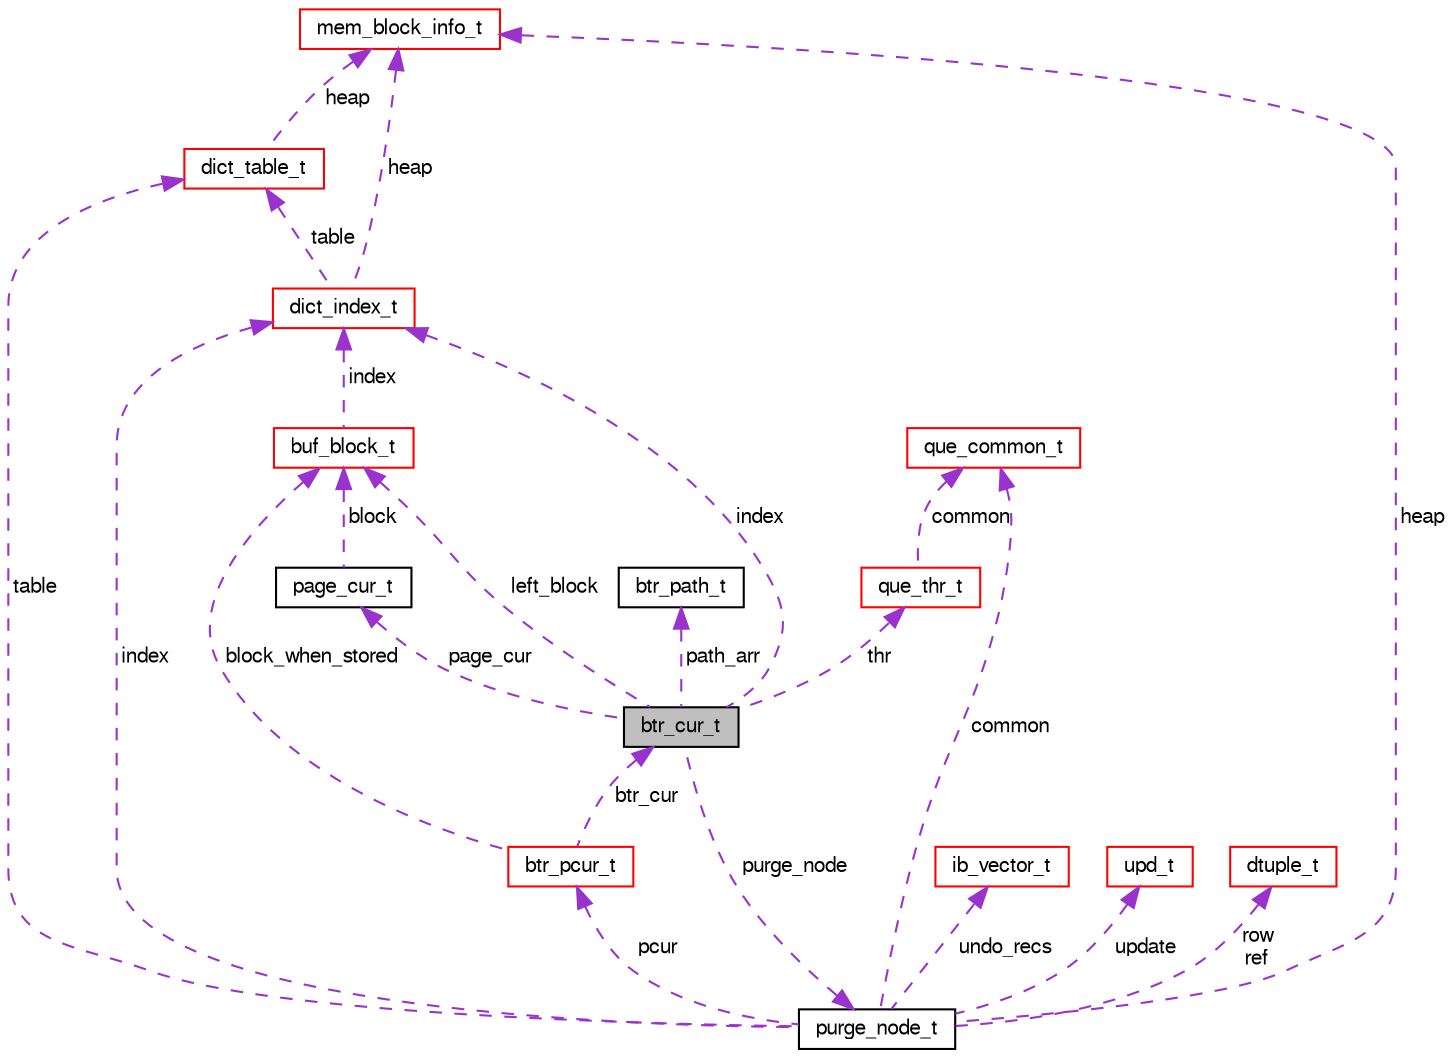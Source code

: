digraph "btr_cur_t"
{
  bgcolor="transparent";
  edge [fontname="FreeSans",fontsize="10",labelfontname="FreeSans",labelfontsize="10"];
  node [fontname="FreeSans",fontsize="10",shape=record];
  Node1 [label="btr_cur_t",height=0.2,width=0.4,color="black", fillcolor="grey75", style="filled" fontcolor="black"];
  Node2 -> Node1 [dir="back",color="darkorchid3",fontsize="10",style="dashed",label=" page_cur" ,fontname="FreeSans"];
  Node2 [label="page_cur_t",height=0.2,width=0.4,color="black",URL="$structpage__cur__t.html"];
  Node3 -> Node2 [dir="back",color="darkorchid3",fontsize="10",style="dashed",label=" block" ,fontname="FreeSans"];
  Node3 [label="buf_block_t",height=0.2,width=0.4,color="red",URL="$structbuf__block__t.html"];
  Node4 -> Node3 [dir="back",color="darkorchid3",fontsize="10",style="dashed",label=" index" ,fontname="FreeSans"];
  Node4 [label="dict_index_t",height=0.2,width=0.4,color="red",URL="$structdict__index__t.html"];
  Node5 -> Node4 [dir="back",color="darkorchid3",fontsize="10",style="dashed",label=" table" ,fontname="FreeSans"];
  Node5 [label="dict_table_t",height=0.2,width=0.4,color="red",URL="$structdict__table__t.html"];
  Node6 -> Node5 [dir="back",color="darkorchid3",fontsize="10",style="dashed",label=" heap" ,fontname="FreeSans"];
  Node6 [label="mem_block_info_t",height=0.2,width=0.4,color="red",URL="$structmem__block__info__t.html"];
  Node6 -> Node4 [dir="back",color="darkorchid3",fontsize="10",style="dashed",label=" heap" ,fontname="FreeSans"];
  Node4 -> Node1 [dir="back",color="darkorchid3",fontsize="10",style="dashed",label=" index" ,fontname="FreeSans"];
  Node7 -> Node1 [dir="back",color="darkorchid3",fontsize="10",style="dashed",label=" purge_node" ,fontname="FreeSans"];
  Node7 [label="purge_node_t",height=0.2,width=0.4,color="black",URL="$structpurge__node__t.html"];
  Node8 -> Node7 [dir="back",color="darkorchid3",fontsize="10",style="dashed",label=" common" ,fontname="FreeSans"];
  Node8 [label="que_common_t",height=0.2,width=0.4,color="red",URL="$structque__common__t.html"];
  Node4 -> Node7 [dir="back",color="darkorchid3",fontsize="10",style="dashed",label=" index" ,fontname="FreeSans"];
  Node5 -> Node7 [dir="back",color="darkorchid3",fontsize="10",style="dashed",label=" table" ,fontname="FreeSans"];
  Node9 -> Node7 [dir="back",color="darkorchid3",fontsize="10",style="dashed",label=" undo_recs" ,fontname="FreeSans"];
  Node9 [label="ib_vector_t",height=0.2,width=0.4,color="red",URL="$structib__vector__t.html"];
  Node6 -> Node7 [dir="back",color="darkorchid3",fontsize="10",style="dashed",label=" heap" ,fontname="FreeSans"];
  Node10 -> Node7 [dir="back",color="darkorchid3",fontsize="10",style="dashed",label=" update" ,fontname="FreeSans"];
  Node10 [label="upd_t",height=0.2,width=0.4,color="red",URL="$structupd__t.html"];
  Node11 -> Node7 [dir="back",color="darkorchid3",fontsize="10",style="dashed",label=" row\nref" ,fontname="FreeSans"];
  Node11 [label="dtuple_t",height=0.2,width=0.4,color="red",URL="$structdtuple__t.html"];
  Node12 -> Node7 [dir="back",color="darkorchid3",fontsize="10",style="dashed",label=" pcur" ,fontname="FreeSans"];
  Node12 [label="btr_pcur_t",height=0.2,width=0.4,color="red",URL="$structbtr__pcur__t.html"];
  Node1 -> Node12 [dir="back",color="darkorchid3",fontsize="10",style="dashed",label=" btr_cur" ,fontname="FreeSans"];
  Node3 -> Node12 [dir="back",color="darkorchid3",fontsize="10",style="dashed",label=" block_when_stored" ,fontname="FreeSans"];
  Node13 -> Node1 [dir="back",color="darkorchid3",fontsize="10",style="dashed",label=" path_arr" ,fontname="FreeSans"];
  Node13 [label="btr_path_t",height=0.2,width=0.4,color="black",URL="$structbtr__path__t.html"];
  Node3 -> Node1 [dir="back",color="darkorchid3",fontsize="10",style="dashed",label=" left_block" ,fontname="FreeSans"];
  Node14 -> Node1 [dir="back",color="darkorchid3",fontsize="10",style="dashed",label=" thr" ,fontname="FreeSans"];
  Node14 [label="que_thr_t",height=0.2,width=0.4,color="red",URL="$structque__thr__t.html"];
  Node8 -> Node14 [dir="back",color="darkorchid3",fontsize="10",style="dashed",label=" common" ,fontname="FreeSans"];
}
